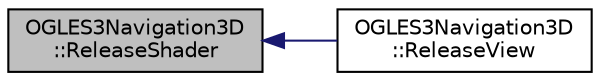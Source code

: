 digraph "OGLES3Navigation3D::ReleaseShader"
{
  edge [fontname="Helvetica",fontsize="10",labelfontname="Helvetica",labelfontsize="10"];
  node [fontname="Helvetica",fontsize="10",shape=record];
  rankdir="LR";
  Node1 [label="OGLES3Navigation3D\l::ReleaseShader",height=0.2,width=0.4,color="black", fillcolor="grey75", style="filled", fontcolor="black"];
  Node1 -> Node2 [dir="back",color="midnightblue",fontsize="10",style="solid"];
  Node2 [label="OGLES3Navigation3D\l::ReleaseView",height=0.2,width=0.4,color="black", fillcolor="white", style="filled",URL="$class_o_g_l_e_s3_navigation3_d.html#abc9f00c526dd95e66649740f063ddf58"];
}
